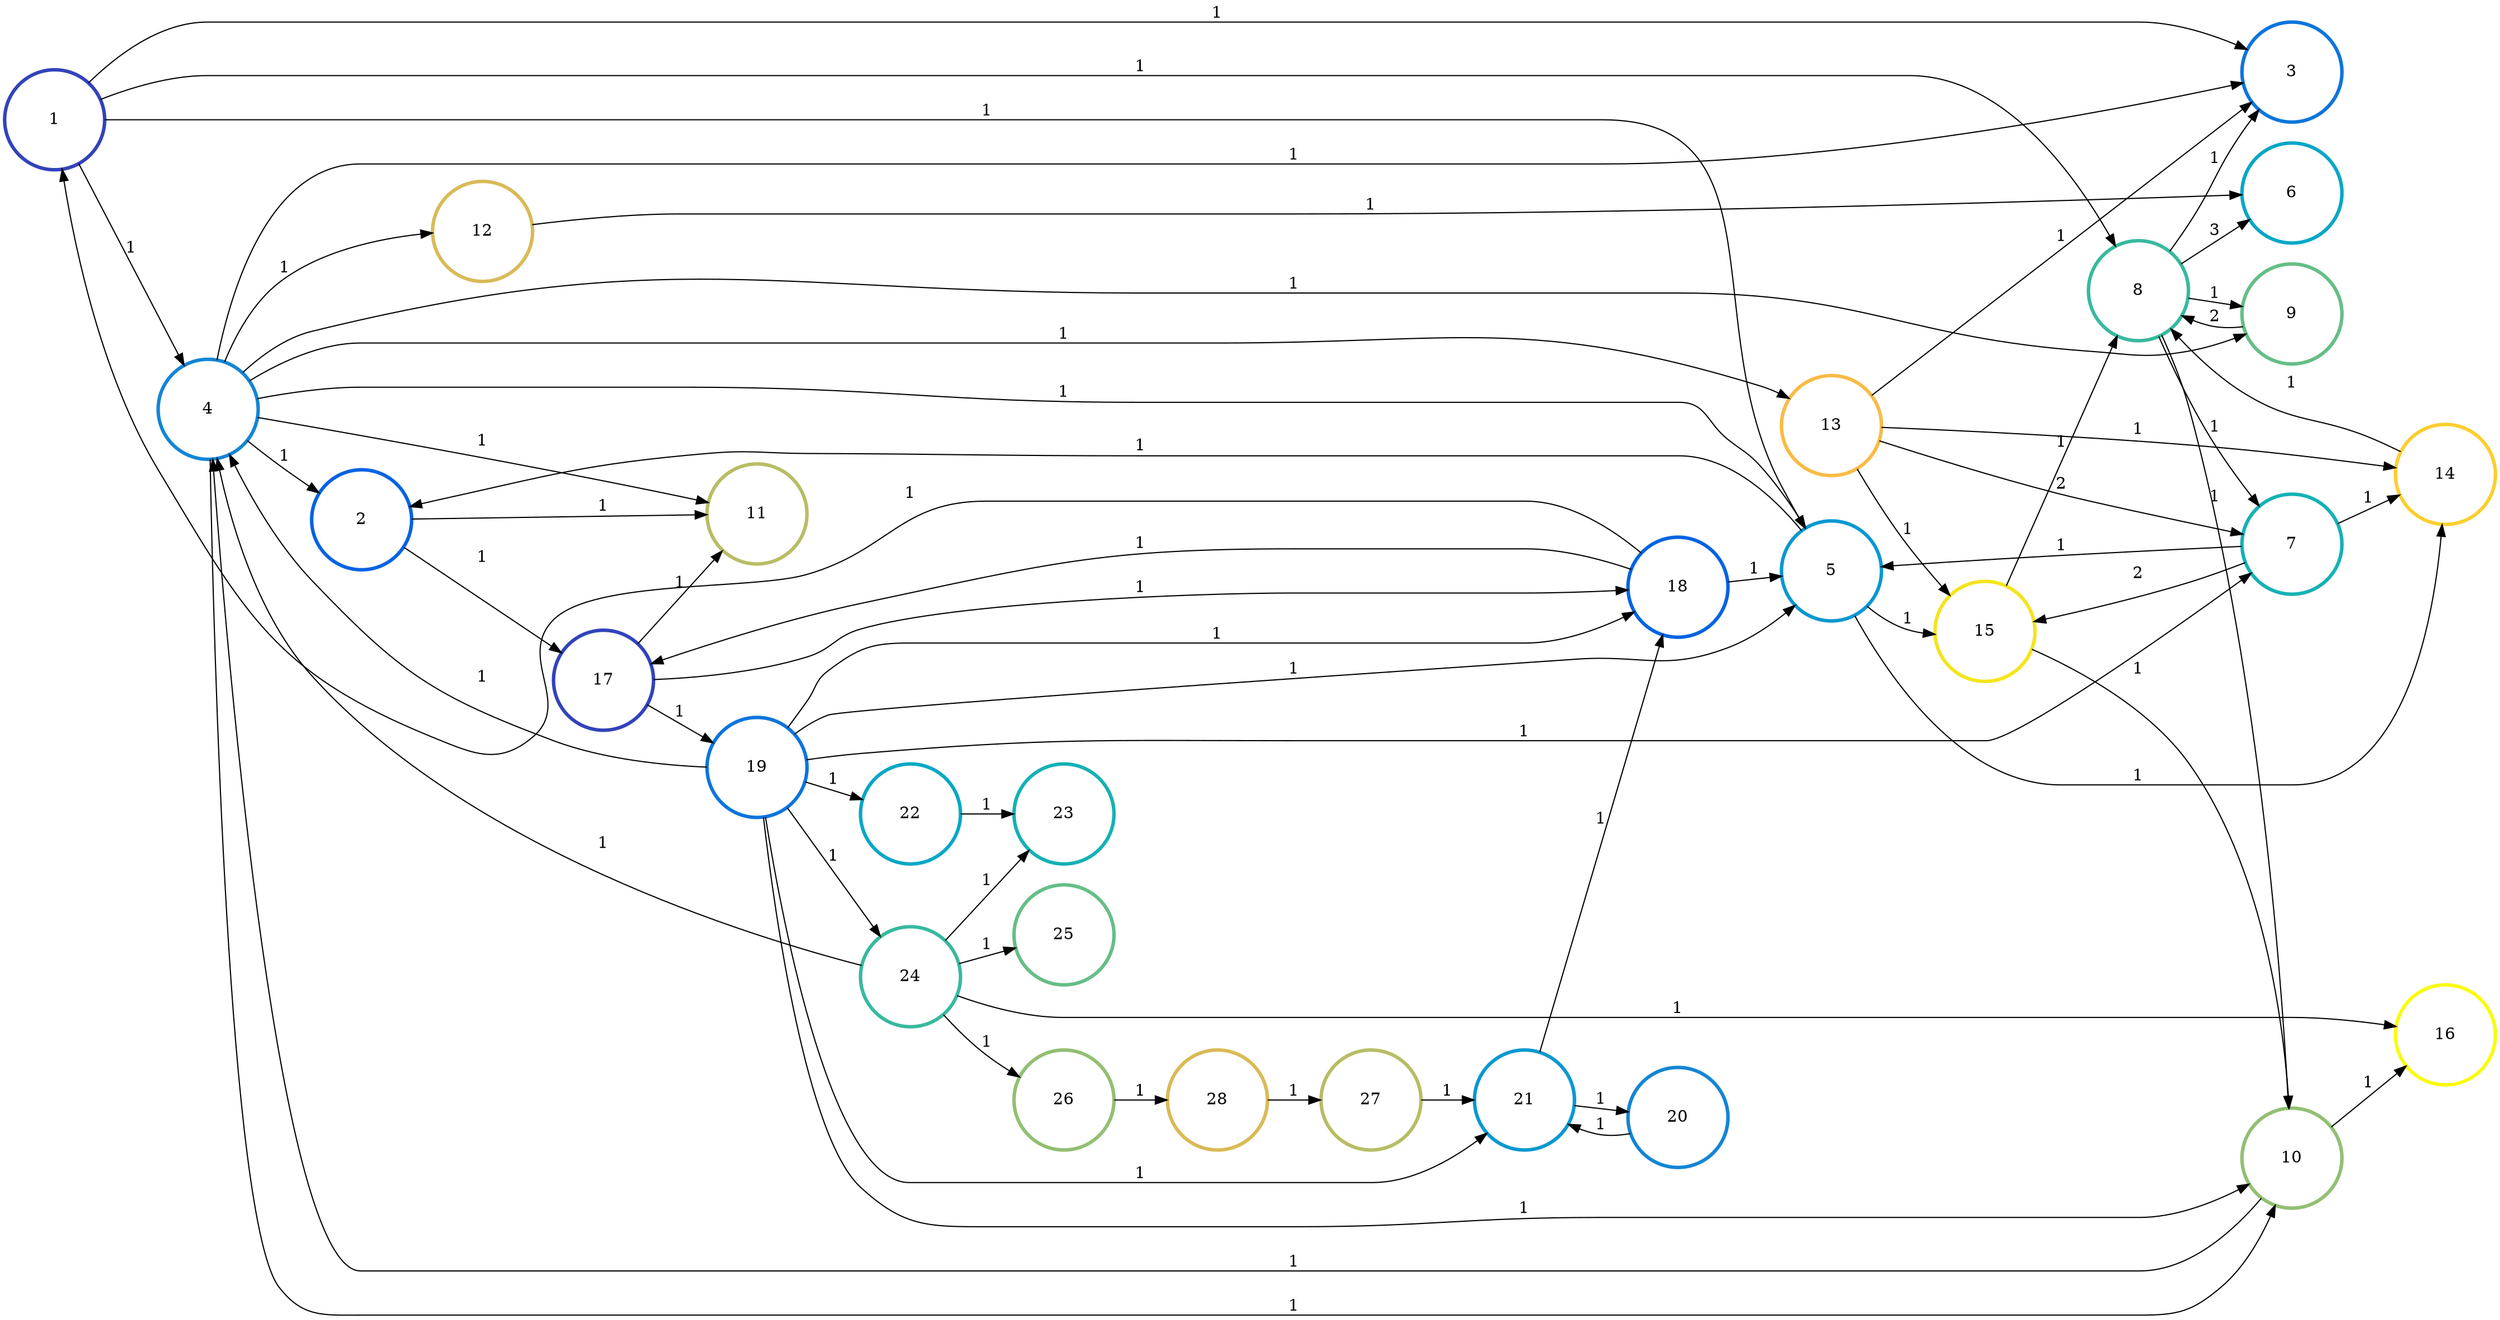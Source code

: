 digraph N {
	overlap="false"
	rankdir="LR"
	0 [label="1",width=1.2,height=1.2,style="",penwidth=3,color="#3243BA"]
	1 [label="2",width=1.2,height=1.2,style="",penwidth=3,color="#0363E1"]
	2 [label="3",width=1.2,height=1.2,style="",penwidth=3,color="#0D75DC"]
	3 [label="4",width=1.2,height=1.2,style="",penwidth=3,color="#1485D4"]
	4 [label="5",width=1.2,height=1.2,style="",penwidth=3,color="#0998D1"]
	5 [label="6",width=1.2,height=1.2,style="",penwidth=3,color="#06A7C6"]
	6 [label="7",width=1.2,height=1.2,style="",penwidth=3,color="#15B1B4"]
	7 [label="8",width=1.2,height=1.2,style="",penwidth=3,color="#38B99E"]
	8 [label="9",width=1.2,height=1.2,style="",penwidth=3,color="#65BE86"]
	9 [label="10",width=1.2,height=1.2,style="",penwidth=3,color="#92BF73"]
	10 [label="11",width=1.2,height=1.2,style="",penwidth=3,color="#B7BD64"]
	11 [label="12",width=1.2,height=1.2,style="",penwidth=3,color="#D9BA56"]
	12 [label="13",width=1.2,height=1.2,style="",penwidth=3,color="#F8BB44"]
	13 [label="14",width=1.2,height=1.2,style="",penwidth=3,color="#FCCE2E"]
	14 [label="15",width=1.2,height=1.2,style="",penwidth=3,color="#F5E41D"]
	15 [label="16",width=1.2,height=1.2,style="",penwidth=3,color="#F9FB0E"]
	16 [label="17",width=1.2,height=1.2,style="",penwidth=3,color="#3243BA"]
	17 [label="18",width=1.2,height=1.2,style="",penwidth=3,color="#0363E1"]
	18 [label="19",width=1.2,height=1.2,style="",penwidth=3,color="#0D75DC"]
	19 [label="20",width=1.2,height=1.2,style="",penwidth=3,color="#1485D4"]
	20 [label="21",width=1.2,height=1.2,style="",penwidth=3,color="#0998D1"]
	21 [label="22",width=1.2,height=1.2,style="",penwidth=3,color="#06A7C6"]
	22 [label="23",width=1.2,height=1.2,style="",penwidth=3,color="#15B1B4"]
	23 [label="24",width=1.2,height=1.2,style="",penwidth=3,color="#38B99E"]
	24 [label="25",width=1.2,height=1.2,style="",penwidth=3,color="#65BE86"]
	25 [label="26",width=1.2,height=1.2,style="",penwidth=3,color="#92BF73"]
	26 [label="27",width=1.2,height=1.2,style="",penwidth=3,color="#B7BD64"]
	27 [label="28",width=1.2,height=1.2,style="",penwidth=3,color="#D9BA56"]
	0 -> 2 [penwidth=1,color=black,label="1"]
	0 -> 3 [penwidth=1,color=black,label="1"]
	0 -> 4 [penwidth=1,color=black,label="1"]
	0 -> 7 [penwidth=1,color=black,label="1"]
	1 -> 10 [penwidth=1,color=black,label="1"]
	1 -> 16 [penwidth=1,color=black,label="1"]
	3 -> 1 [penwidth=1,color=black,label="1"]
	3 -> 2 [penwidth=1,color=black,label="1"]
	3 -> 4 [penwidth=1,color=black,label="1"]
	3 -> 8 [penwidth=1,color=black,label="1"]
	3 -> 9 [penwidth=1,color=black,label="1"]
	3 -> 10 [penwidth=1,color=black,label="1"]
	3 -> 11 [penwidth=1,color=black,label="1"]
	3 -> 12 [penwidth=1,color=black,label="1"]
	4 -> 1 [penwidth=1,color=black,label="1"]
	4 -> 13 [penwidth=1,color=black,label="1"]
	4 -> 14 [penwidth=1,color=black,label="1"]
	6 -> 4 [penwidth=1,color=black,label="1"]
	6 -> 13 [penwidth=1,color=black,label="1"]
	6 -> 14 [penwidth=1,color=black,label="2"]
	7 -> 2 [penwidth=1,color=black,label="1"]
	7 -> 5 [penwidth=1,color=black,label="3"]
	7 -> 6 [penwidth=1,color=black,label="1"]
	7 -> 8 [penwidth=1,color=black,label="1"]
	7 -> 9 [penwidth=1,color=black,label="1"]
	8 -> 7 [penwidth=1,color=black,label="2"]
	9 -> 3 [penwidth=1,color=black,label="1"]
	9 -> 15 [penwidth=1,color=black,label="1"]
	11 -> 5 [penwidth=1,color=black,label="1"]
	12 -> 2 [penwidth=1,color=black,label="1"]
	12 -> 6 [penwidth=1,color=black,label="2"]
	12 -> 13 [penwidth=1,color=black,label="1"]
	12 -> 14 [penwidth=1,color=black,label="1"]
	13 -> 7 [penwidth=1,color=black,label="1"]
	14 -> 7 [penwidth=1,color=black,label="1"]
	14 -> 9 [penwidth=1,color=black,label="1"]
	16 -> 10 [penwidth=1,color=black,label="1"]
	16 -> 17 [penwidth=1,color=black,label="1"]
	16 -> 18 [penwidth=1,color=black,label="1"]
	17 -> 0 [penwidth=1,color=black,label="1"]
	17 -> 4 [penwidth=1,color=black,label="1"]
	17 -> 16 [penwidth=1,color=black,label="1"]
	18 -> 3 [penwidth=1,color=black,label="1"]
	18 -> 4 [penwidth=1,color=black,label="1"]
	18 -> 6 [penwidth=1,color=black,label="1"]
	18 -> 9 [penwidth=1,color=black,label="1"]
	18 -> 17 [penwidth=1,color=black,label="1"]
	18 -> 20 [penwidth=1,color=black,label="1"]
	18 -> 21 [penwidth=1,color=black,label="1"]
	18 -> 23 [penwidth=1,color=black,label="1"]
	19 -> 20 [penwidth=1,color=black,label="1"]
	20 -> 17 [penwidth=1,color=black,label="1"]
	20 -> 19 [penwidth=1,color=black,label="1"]
	21 -> 22 [penwidth=1,color=black,label="1"]
	23 -> 3 [penwidth=1,color=black,label="1"]
	23 -> 15 [penwidth=1,color=black,label="1"]
	23 -> 22 [penwidth=1,color=black,label="1"]
	23 -> 24 [penwidth=1,color=black,label="1"]
	23 -> 25 [penwidth=1,color=black,label="1"]
	25 -> 27 [penwidth=1,color=black,label="1"]
	26 -> 20 [penwidth=1,color=black,label="1"]
	27 -> 26 [penwidth=1,color=black,label="1"]
}
